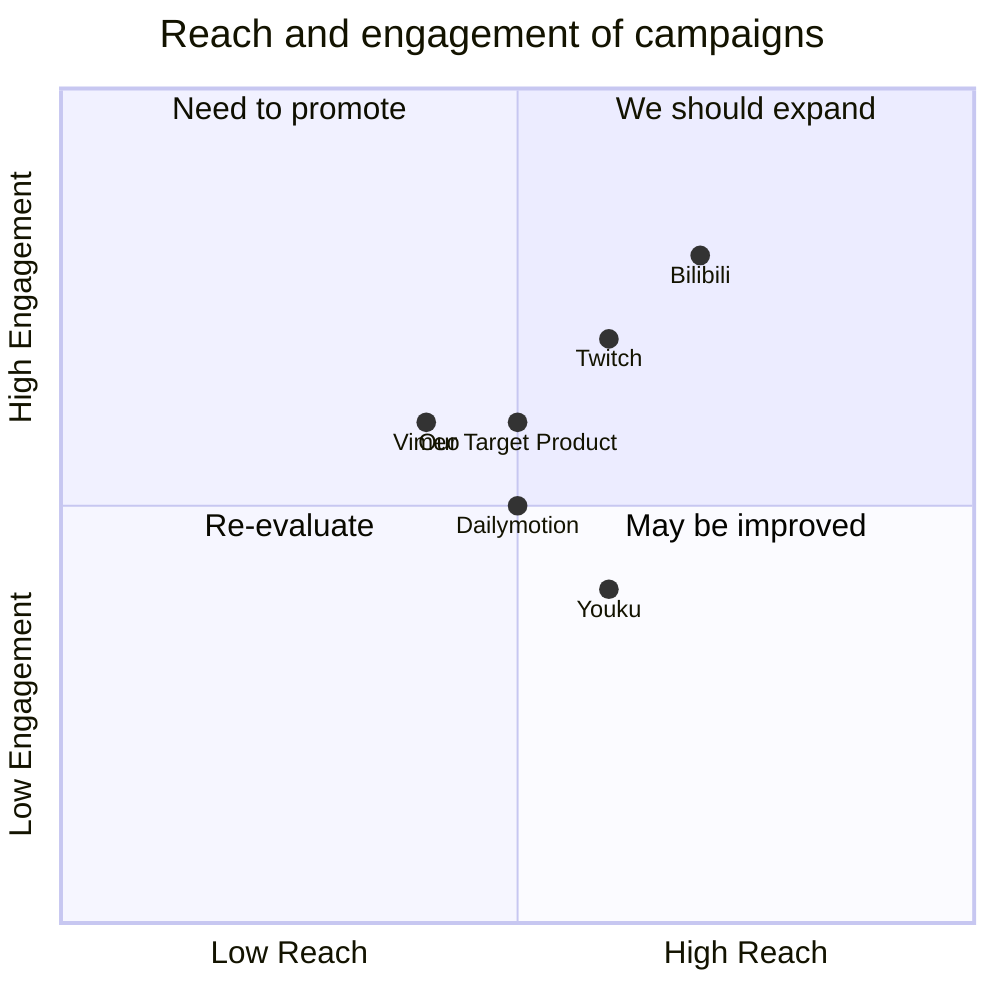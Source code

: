quadrantChart
    title Reach and engagement of campaigns
    x-axis Low Reach --> High Reach
    y-axis Low Engagement --> High Engagement
    quadrant-1 We should expand
    quadrant-2 Need to promote
    quadrant-3 Re-evaluate
    quadrant-4 May be improved
    "Vimeo": [0.4, 0.6]
    "Dailymotion": [0.5, 0.5]
    "Twitch": [0.6, 0.7]
    "Bilibili": [0.7, 0.8]
    "Youku": [0.6, 0.4]
    "Our Target Product": [0.5, 0.6]